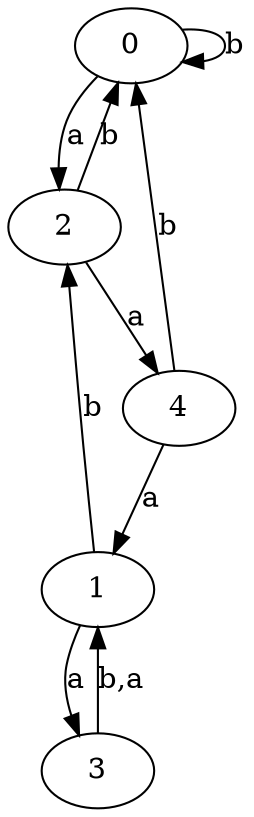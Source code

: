 digraph {
 ranksep=0.5;
 d2tdocpreamble = "\usetikzlibrary{automata}";
 d2tfigpreamble = "\tikzstyle{every state}= [ draw=blue!50,very thick,fill=blue!20]  \tikzstyle{auto}= [fill=white]";
 node [style="state"];
 edge [lblstyle="auto",topath="bend right", len=4  ]
  "0" [label="0",style = "state, initial"];
  "1" [label="1",style = "state, accepting"];
  "2" [label="2",];
  "3" [label="3",];
  "4" [label="4",];
  "0" -> "0" [label="b",topath="loop above"];
  "0" -> "2" [label="a"];
  "1" -> "2" [label="b"];
  "1" -> "3" [label="a"];
  "2" -> "0" [label="b"];
  "2" -> "4" [label="a"];
  "3" -> "1" [label="b,a"];
  "4" -> "0" [label="b"];
  "4" -> "1" [label="a"];
}